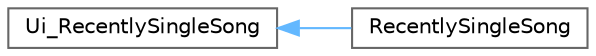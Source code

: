 digraph "类继承关系图"
{
 // LATEX_PDF_SIZE
  bgcolor="transparent";
  edge [fontname=Helvetica,fontsize=10,labelfontname=Helvetica,labelfontsize=10];
  node [fontname=Helvetica,fontsize=10,shape=box,height=0.2,width=0.4];
  rankdir="LR";
  Node0 [id="Node000000",label="Ui_RecentlySingleSong",height=0.2,width=0.4,color="grey40", fillcolor="white", style="filled",URL="$class_ui___recently_single_song.html",tooltip=" "];
  Node0 -> Node1 [id="edge513_Node000000_Node000001",dir="back",color="steelblue1",style="solid",tooltip=" "];
  Node1 [id="Node000001",label="RecentlySingleSong",height=0.2,width=0.4,color="grey40", fillcolor="white", style="filled",URL="$class_ui_1_1_recently_single_song.html",tooltip=" "];
}
